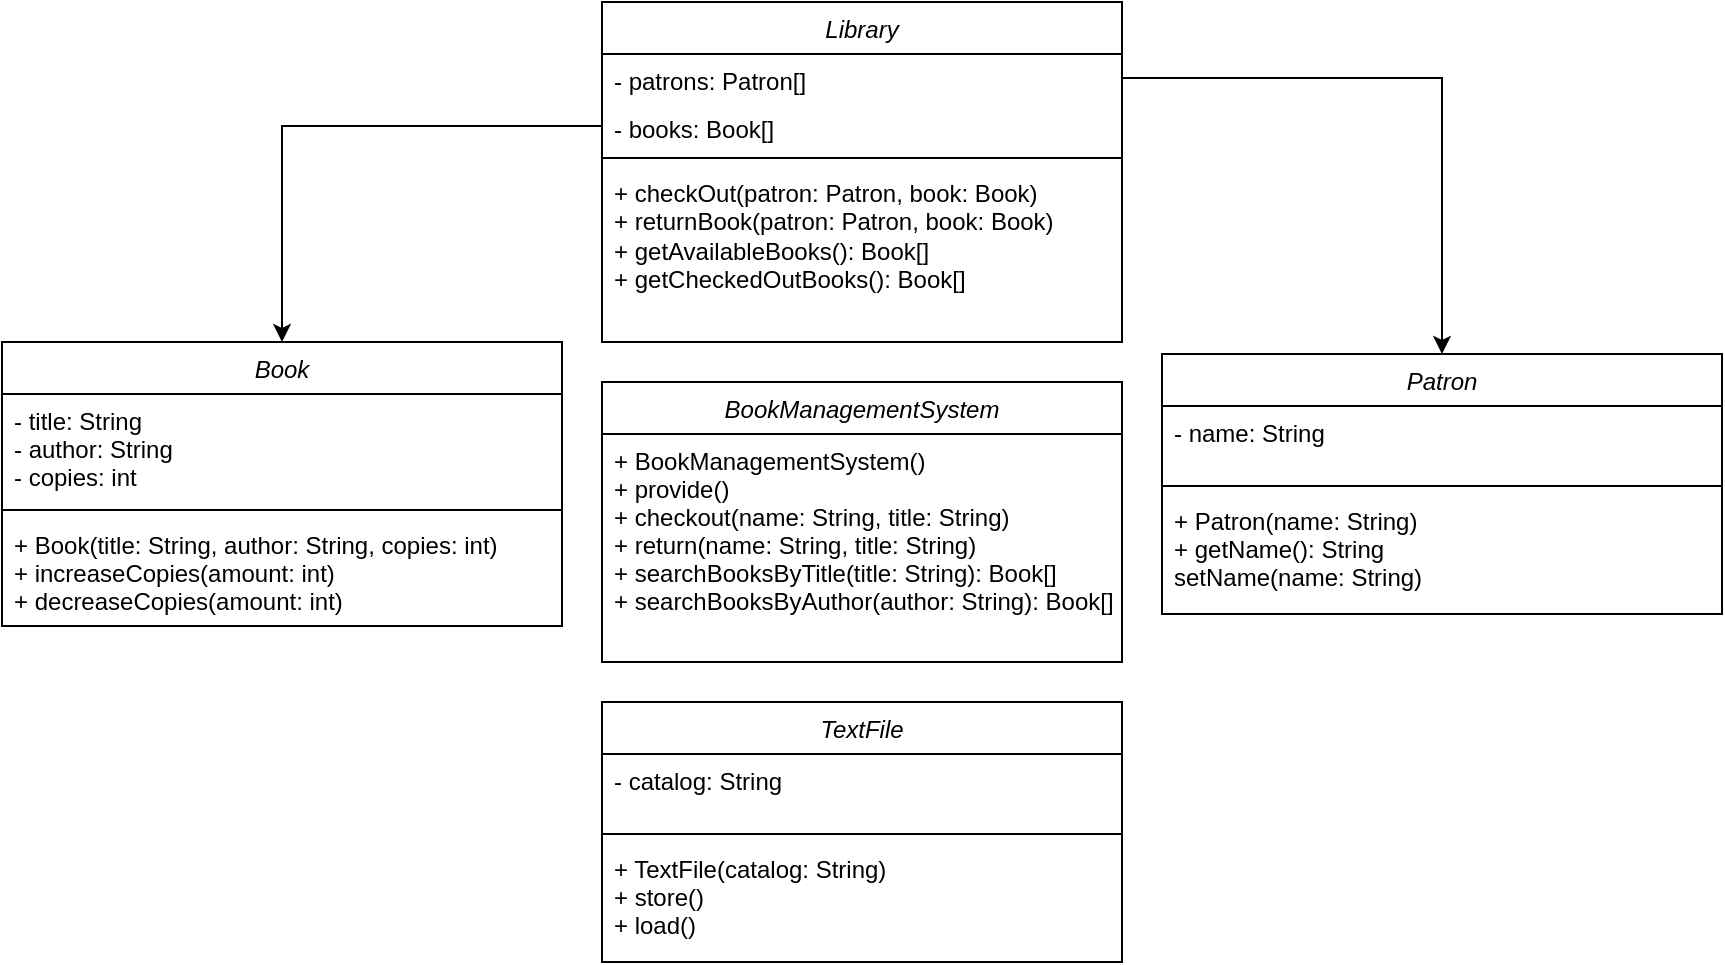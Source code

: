 <mxfile version="21.3.3" type="github">
  <diagram id="C5RBs43oDa-KdzZeNtuy" name="Page-1">
    <mxGraphModel dx="1877" dy="541" grid="1" gridSize="10" guides="1" tooltips="1" connect="1" arrows="1" fold="1" page="1" pageScale="1" pageWidth="827" pageHeight="1169" math="0" shadow="0">
      <root>
        <mxCell id="WIyWlLk6GJQsqaUBKTNV-0" />
        <mxCell id="WIyWlLk6GJQsqaUBKTNV-1" parent="WIyWlLk6GJQsqaUBKTNV-0" />
        <mxCell id="zkfFHV4jXpPFQw0GAbJ--0" value="BookManagementSystem" style="swimlane;fontStyle=2;align=center;verticalAlign=top;childLayout=stackLayout;horizontal=1;startSize=26;horizontalStack=0;resizeParent=1;resizeLast=0;collapsible=1;marginBottom=0;rounded=0;shadow=0;strokeWidth=1;" parent="WIyWlLk6GJQsqaUBKTNV-1" vertex="1">
          <mxGeometry x="280" y="230" width="260" height="140" as="geometry">
            <mxRectangle x="230" y="140" width="160" height="26" as="alternateBounds" />
          </mxGeometry>
        </mxCell>
        <mxCell id="ivVqwdtlXKHiIY3Z4oXY-1" value="+ BookManagementSystem()&#xa;+ provide()&#xa;+ checkout(name: String, title: String)&#xa;+ return(name: String, title: String)&#xa;+ searchBooksByTitle(title: String): Book[]&#xa;+ searchBooksByAuthor(author: String): Book[]" style="text;align=left;verticalAlign=top;spacingLeft=4;spacingRight=4;overflow=hidden;rotatable=0;points=[[0,0.5],[1,0.5]];portConstraint=eastwest;" vertex="1" parent="zkfFHV4jXpPFQw0GAbJ--0">
          <mxGeometry y="26" width="260" height="114" as="geometry" />
        </mxCell>
        <mxCell id="ivVqwdtlXKHiIY3Z4oXY-2" value="Library" style="swimlane;fontStyle=2;align=center;verticalAlign=top;childLayout=stackLayout;horizontal=1;startSize=26;horizontalStack=0;resizeParent=1;resizeLast=0;collapsible=1;marginBottom=0;rounded=0;shadow=0;strokeWidth=1;" vertex="1" parent="WIyWlLk6GJQsqaUBKTNV-1">
          <mxGeometry x="280" y="40" width="260" height="170" as="geometry">
            <mxRectangle x="270" y="40" width="160" height="26" as="alternateBounds" />
          </mxGeometry>
        </mxCell>
        <mxCell id="ivVqwdtlXKHiIY3Z4oXY-3" value="- patrons: Patron[] &#xa;" style="text;align=left;verticalAlign=top;spacingLeft=4;spacingRight=4;overflow=hidden;rotatable=0;points=[[0,0.5],[1,0.5]];portConstraint=eastwest;" vertex="1" parent="ivVqwdtlXKHiIY3Z4oXY-2">
          <mxGeometry y="26" width="260" height="24" as="geometry" />
        </mxCell>
        <mxCell id="ivVqwdtlXKHiIY3Z4oXY-38" value="- books: Book[]" style="text;align=left;verticalAlign=top;spacingLeft=4;spacingRight=4;overflow=hidden;rotatable=0;points=[[0,0.5],[1,0.5]];portConstraint=eastwest;" vertex="1" parent="ivVqwdtlXKHiIY3Z4oXY-2">
          <mxGeometry y="50" width="260" height="24" as="geometry" />
        </mxCell>
        <mxCell id="ivVqwdtlXKHiIY3Z4oXY-20" value="" style="line;strokeWidth=1;fillColor=none;align=left;verticalAlign=middle;spacingTop=-1;spacingLeft=3;spacingRight=3;rotatable=0;labelPosition=right;points=[];portConstraint=eastwest;strokeColor=inherit;" vertex="1" parent="ivVqwdtlXKHiIY3Z4oXY-2">
          <mxGeometry y="74" width="260" height="8" as="geometry" />
        </mxCell>
        <mxCell id="ivVqwdtlXKHiIY3Z4oXY-23" value="+ checkOut(patron: Patron, book: Book)&lt;br style=&quot;--tw-border-spacing-x: 0; --tw-border-spacing-y: 0; --tw-translate-x: 0; --tw-translate-y: 0; --tw-rotate: 0; --tw-skew-x: 0; --tw-skew-y: 0; --tw-scale-x: 1; --tw-scale-y: 1; --tw-pan-x: ; --tw-pan-y: ; --tw-pinch-zoom: ; --tw-scroll-snap-strictness: proximity; --tw-ordinal: ; --tw-slashed-zero: ; --tw-numeric-figure: ; --tw-numeric-spacing: ; --tw-numeric-fraction: ; --tw-ring-inset: ; --tw-ring-offset-width: 0px; --tw-ring-offset-color: #fff; --tw-ring-color: rgb(59 130 246 / 0.5); --tw-ring-offset-shadow: 0 0 #0000; --tw-ring-shadow: 0 0 #0000; --tw-shadow: 0 0 #0000; --tw-shadow-colored: 0 0 #0000; --tw-blur: ; --tw-brightness: ; --tw-contrast: ; --tw-grayscale: ; --tw-hue-rotate: ; --tw-invert: ; --tw-saturate: ; --tw-sepia: ; --tw-drop-shadow: ; --tw-backdrop-blur: ; --tw-backdrop-brightness: ; --tw-backdrop-contrast: ; --tw-backdrop-grayscale: ; --tw-backdrop-hue-rotate: ; --tw-backdrop-invert: ; --tw-backdrop-opacity: ; --tw-backdrop-saturate: ; --tw-backdrop-sepia: ; padding: 0px; margin: 0px;&quot;&gt;&lt;span style=&quot;&quot;&gt;+&amp;nbsp;returnBook(patron: Patron, book: Book)&lt;/span&gt;&lt;br&gt;+&amp;nbsp;getAvailableBooks&lt;span style=&quot;background-color: initial;&quot;&gt;(): &lt;/span&gt;&lt;span style=&quot;background-color: initial;&quot; class=&quot;hljs-selector-tag&quot;&gt;Book&lt;/span&gt;&lt;span style=&quot;background-color: initial;&quot; class=&quot;hljs-selector-attr&quot;&gt;[]&lt;br&gt;+&amp;nbsp;&lt;/span&gt;getCheckedOutBooks&lt;span style=&quot;background-color: initial;&quot;&gt;(): &lt;/span&gt;&lt;span style=&quot;background-color: initial;&quot; class=&quot;hljs-selector-tag&quot;&gt;Book&lt;/span&gt;&lt;span style=&quot;background-color: initial;&quot; class=&quot;hljs-selector-attr&quot;&gt;[]&lt;/span&gt;" style="text;strokeColor=none;fillColor=none;align=left;verticalAlign=top;spacingLeft=4;spacingRight=4;overflow=hidden;rotatable=0;points=[[0,0.5],[1,0.5]];portConstraint=eastwest;whiteSpace=wrap;html=1;" vertex="1" parent="ivVqwdtlXKHiIY3Z4oXY-2">
          <mxGeometry y="82" width="260" height="82" as="geometry" />
        </mxCell>
        <mxCell id="ivVqwdtlXKHiIY3Z4oXY-6" value="Book" style="swimlane;fontStyle=2;align=center;verticalAlign=top;childLayout=stackLayout;horizontal=1;startSize=26;horizontalStack=0;resizeParent=1;resizeLast=0;collapsible=1;marginBottom=0;rounded=0;shadow=0;strokeWidth=1;" vertex="1" parent="WIyWlLk6GJQsqaUBKTNV-1">
          <mxGeometry x="-20" y="210" width="280" height="142" as="geometry">
            <mxRectangle x="230" y="140" width="160" height="26" as="alternateBounds" />
          </mxGeometry>
        </mxCell>
        <mxCell id="ivVqwdtlXKHiIY3Z4oXY-7" value="- title: String&#xa;- author: String&#xa;- copies: int" style="text;align=left;verticalAlign=top;spacingLeft=4;spacingRight=4;overflow=hidden;rotatable=0;points=[[0,0.5],[1,0.5]];portConstraint=eastwest;" vertex="1" parent="ivVqwdtlXKHiIY3Z4oXY-6">
          <mxGeometry y="26" width="280" height="54" as="geometry" />
        </mxCell>
        <mxCell id="ivVqwdtlXKHiIY3Z4oXY-24" value="" style="line;strokeWidth=1;fillColor=none;align=left;verticalAlign=middle;spacingTop=-1;spacingLeft=3;spacingRight=3;rotatable=0;labelPosition=right;points=[];portConstraint=eastwest;strokeColor=inherit;" vertex="1" parent="ivVqwdtlXKHiIY3Z4oXY-6">
          <mxGeometry y="80" width="280" height="8" as="geometry" />
        </mxCell>
        <mxCell id="ivVqwdtlXKHiIY3Z4oXY-25" value="+ Book(title: String, author: String, copies: int)&#xa;+ increaseCopies(amount: int)&#xa;+ decreaseCopies(amount: int)" style="text;align=left;verticalAlign=top;spacingLeft=4;spacingRight=4;overflow=hidden;rotatable=0;points=[[0,0.5],[1,0.5]];portConstraint=eastwest;" vertex="1" parent="ivVqwdtlXKHiIY3Z4oXY-6">
          <mxGeometry y="88" width="280" height="54" as="geometry" />
        </mxCell>
        <mxCell id="ivVqwdtlXKHiIY3Z4oXY-8" value="Patron" style="swimlane;fontStyle=2;align=center;verticalAlign=top;childLayout=stackLayout;horizontal=1;startSize=26;horizontalStack=0;resizeParent=1;resizeLast=0;collapsible=1;marginBottom=0;rounded=0;shadow=0;strokeWidth=1;" vertex="1" parent="WIyWlLk6GJQsqaUBKTNV-1">
          <mxGeometry x="560" y="216" width="280" height="130" as="geometry">
            <mxRectangle x="230" y="140" width="160" height="26" as="alternateBounds" />
          </mxGeometry>
        </mxCell>
        <mxCell id="ivVqwdtlXKHiIY3Z4oXY-9" value="- name: String" style="text;align=left;verticalAlign=top;spacingLeft=4;spacingRight=4;overflow=hidden;rotatable=0;points=[[0,0.5],[1,0.5]];portConstraint=eastwest;" vertex="1" parent="ivVqwdtlXKHiIY3Z4oXY-8">
          <mxGeometry y="26" width="280" height="36" as="geometry" />
        </mxCell>
        <mxCell id="ivVqwdtlXKHiIY3Z4oXY-26" value="" style="line;strokeWidth=1;fillColor=none;align=left;verticalAlign=middle;spacingTop=-1;spacingLeft=3;spacingRight=3;rotatable=0;labelPosition=right;points=[];portConstraint=eastwest;strokeColor=inherit;" vertex="1" parent="ivVqwdtlXKHiIY3Z4oXY-8">
          <mxGeometry y="62" width="280" height="8" as="geometry" />
        </mxCell>
        <mxCell id="ivVqwdtlXKHiIY3Z4oXY-27" value="+ Patron(name: String)&#xa;+ getName(): String&#xa;setName(name: String)" style="text;align=left;verticalAlign=top;spacingLeft=4;spacingRight=4;overflow=hidden;rotatable=0;points=[[0,0.5],[1,0.5]];portConstraint=eastwest;" vertex="1" parent="ivVqwdtlXKHiIY3Z4oXY-8">
          <mxGeometry y="70" width="280" height="54" as="geometry" />
        </mxCell>
        <mxCell id="ivVqwdtlXKHiIY3Z4oXY-28" value="TextFile" style="swimlane;fontStyle=2;align=center;verticalAlign=top;childLayout=stackLayout;horizontal=1;startSize=26;horizontalStack=0;resizeParent=1;resizeLast=0;collapsible=1;marginBottom=0;rounded=0;shadow=0;strokeWidth=1;" vertex="1" parent="WIyWlLk6GJQsqaUBKTNV-1">
          <mxGeometry x="280" y="390" width="260" height="130" as="geometry">
            <mxRectangle x="230" y="140" width="160" height="26" as="alternateBounds" />
          </mxGeometry>
        </mxCell>
        <mxCell id="ivVqwdtlXKHiIY3Z4oXY-29" value="- catalog: String" style="text;align=left;verticalAlign=top;spacingLeft=4;spacingRight=4;overflow=hidden;rotatable=0;points=[[0,0.5],[1,0.5]];portConstraint=eastwest;" vertex="1" parent="ivVqwdtlXKHiIY3Z4oXY-28">
          <mxGeometry y="26" width="260" height="36" as="geometry" />
        </mxCell>
        <mxCell id="ivVqwdtlXKHiIY3Z4oXY-30" value="" style="line;strokeWidth=1;fillColor=none;align=left;verticalAlign=middle;spacingTop=-1;spacingLeft=3;spacingRight=3;rotatable=0;labelPosition=right;points=[];portConstraint=eastwest;strokeColor=inherit;" vertex="1" parent="ivVqwdtlXKHiIY3Z4oXY-28">
          <mxGeometry y="62" width="260" height="8" as="geometry" />
        </mxCell>
        <mxCell id="ivVqwdtlXKHiIY3Z4oXY-31" value="+ TextFile(catalog: String)&#xa;+ store() &#xa;+ load()" style="text;align=left;verticalAlign=top;spacingLeft=4;spacingRight=4;overflow=hidden;rotatable=0;points=[[0,0.5],[1,0.5]];portConstraint=eastwest;" vertex="1" parent="ivVqwdtlXKHiIY3Z4oXY-28">
          <mxGeometry y="70" width="260" height="54" as="geometry" />
        </mxCell>
        <mxCell id="ivVqwdtlXKHiIY3Z4oXY-40" style="edgeStyle=orthogonalEdgeStyle;rounded=0;orthogonalLoop=1;jettySize=auto;html=1;exitX=1;exitY=0.5;exitDx=0;exitDy=0;entryX=0.5;entryY=0;entryDx=0;entryDy=0;" edge="1" parent="WIyWlLk6GJQsqaUBKTNV-1" source="ivVqwdtlXKHiIY3Z4oXY-3" target="ivVqwdtlXKHiIY3Z4oXY-8">
          <mxGeometry relative="1" as="geometry" />
        </mxCell>
        <mxCell id="ivVqwdtlXKHiIY3Z4oXY-41" style="edgeStyle=orthogonalEdgeStyle;rounded=0;orthogonalLoop=1;jettySize=auto;html=1;entryX=0.5;entryY=0;entryDx=0;entryDy=0;" edge="1" parent="WIyWlLk6GJQsqaUBKTNV-1" source="ivVqwdtlXKHiIY3Z4oXY-38" target="ivVqwdtlXKHiIY3Z4oXY-6">
          <mxGeometry relative="1" as="geometry" />
        </mxCell>
      </root>
    </mxGraphModel>
  </diagram>
</mxfile>
